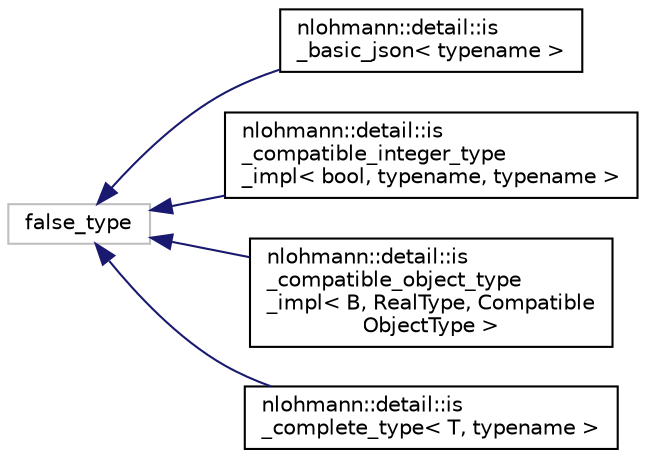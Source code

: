 digraph "Graphical Class Hierarchy"
{
 // INTERACTIVE_SVG=YES
  edge [fontname="Helvetica",fontsize="10",labelfontname="Helvetica",labelfontsize="10"];
  node [fontname="Helvetica",fontsize="10",shape=record];
  rankdir="LR";
  Node92 [label="false_type",height=0.2,width=0.4,color="grey75", fillcolor="white", style="filled"];
  Node92 -> Node0 [dir="back",color="midnightblue",fontsize="10",style="solid",fontname="Helvetica"];
  Node0 [label="nlohmann::detail::is\l_basic_json\< typename \>",height=0.2,width=0.4,color="black", fillcolor="white", style="filled",URL="$structnlohmann_1_1detail_1_1is__basic__json.html"];
  Node92 -> Node94 [dir="back",color="midnightblue",fontsize="10",style="solid",fontname="Helvetica"];
  Node94 [label="nlohmann::detail::is\l_compatible_integer_type\l_impl\< bool, typename, typename \>",height=0.2,width=0.4,color="black", fillcolor="white", style="filled",URL="$structnlohmann_1_1detail_1_1is__compatible__integer__type__impl.html"];
  Node92 -> Node95 [dir="back",color="midnightblue",fontsize="10",style="solid",fontname="Helvetica"];
  Node95 [label="nlohmann::detail::is\l_compatible_object_type\l_impl\< B, RealType, Compatible\lObjectType \>",height=0.2,width=0.4,color="black", fillcolor="white", style="filled",URL="$structnlohmann_1_1detail_1_1is__compatible__object__type__impl.html"];
  Node92 -> Node96 [dir="back",color="midnightblue",fontsize="10",style="solid",fontname="Helvetica"];
  Node96 [label="nlohmann::detail::is\l_complete_type\< T, typename \>",height=0.2,width=0.4,color="black", fillcolor="white", style="filled",URL="$structnlohmann_1_1detail_1_1is__complete__type.html"];
}
